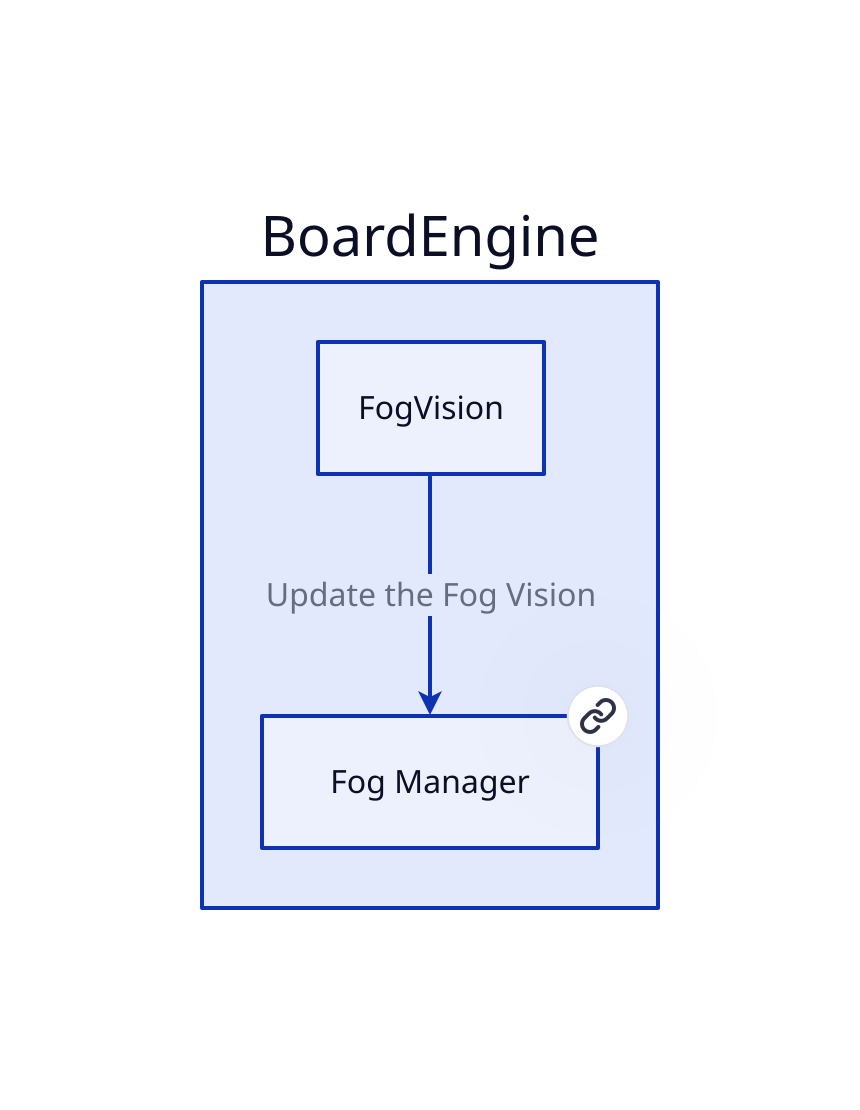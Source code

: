 # Nodes :
BoardEngine: {
    FogManager: Fog Manager {
       link: FogManager
    }
}

# Links :
BoardEngine.FogVision -> BoardEngine.FogManager: Update the Fog Vision {
source-arrowhead: {}
target-arrowhead: {shape: arrow}
}
